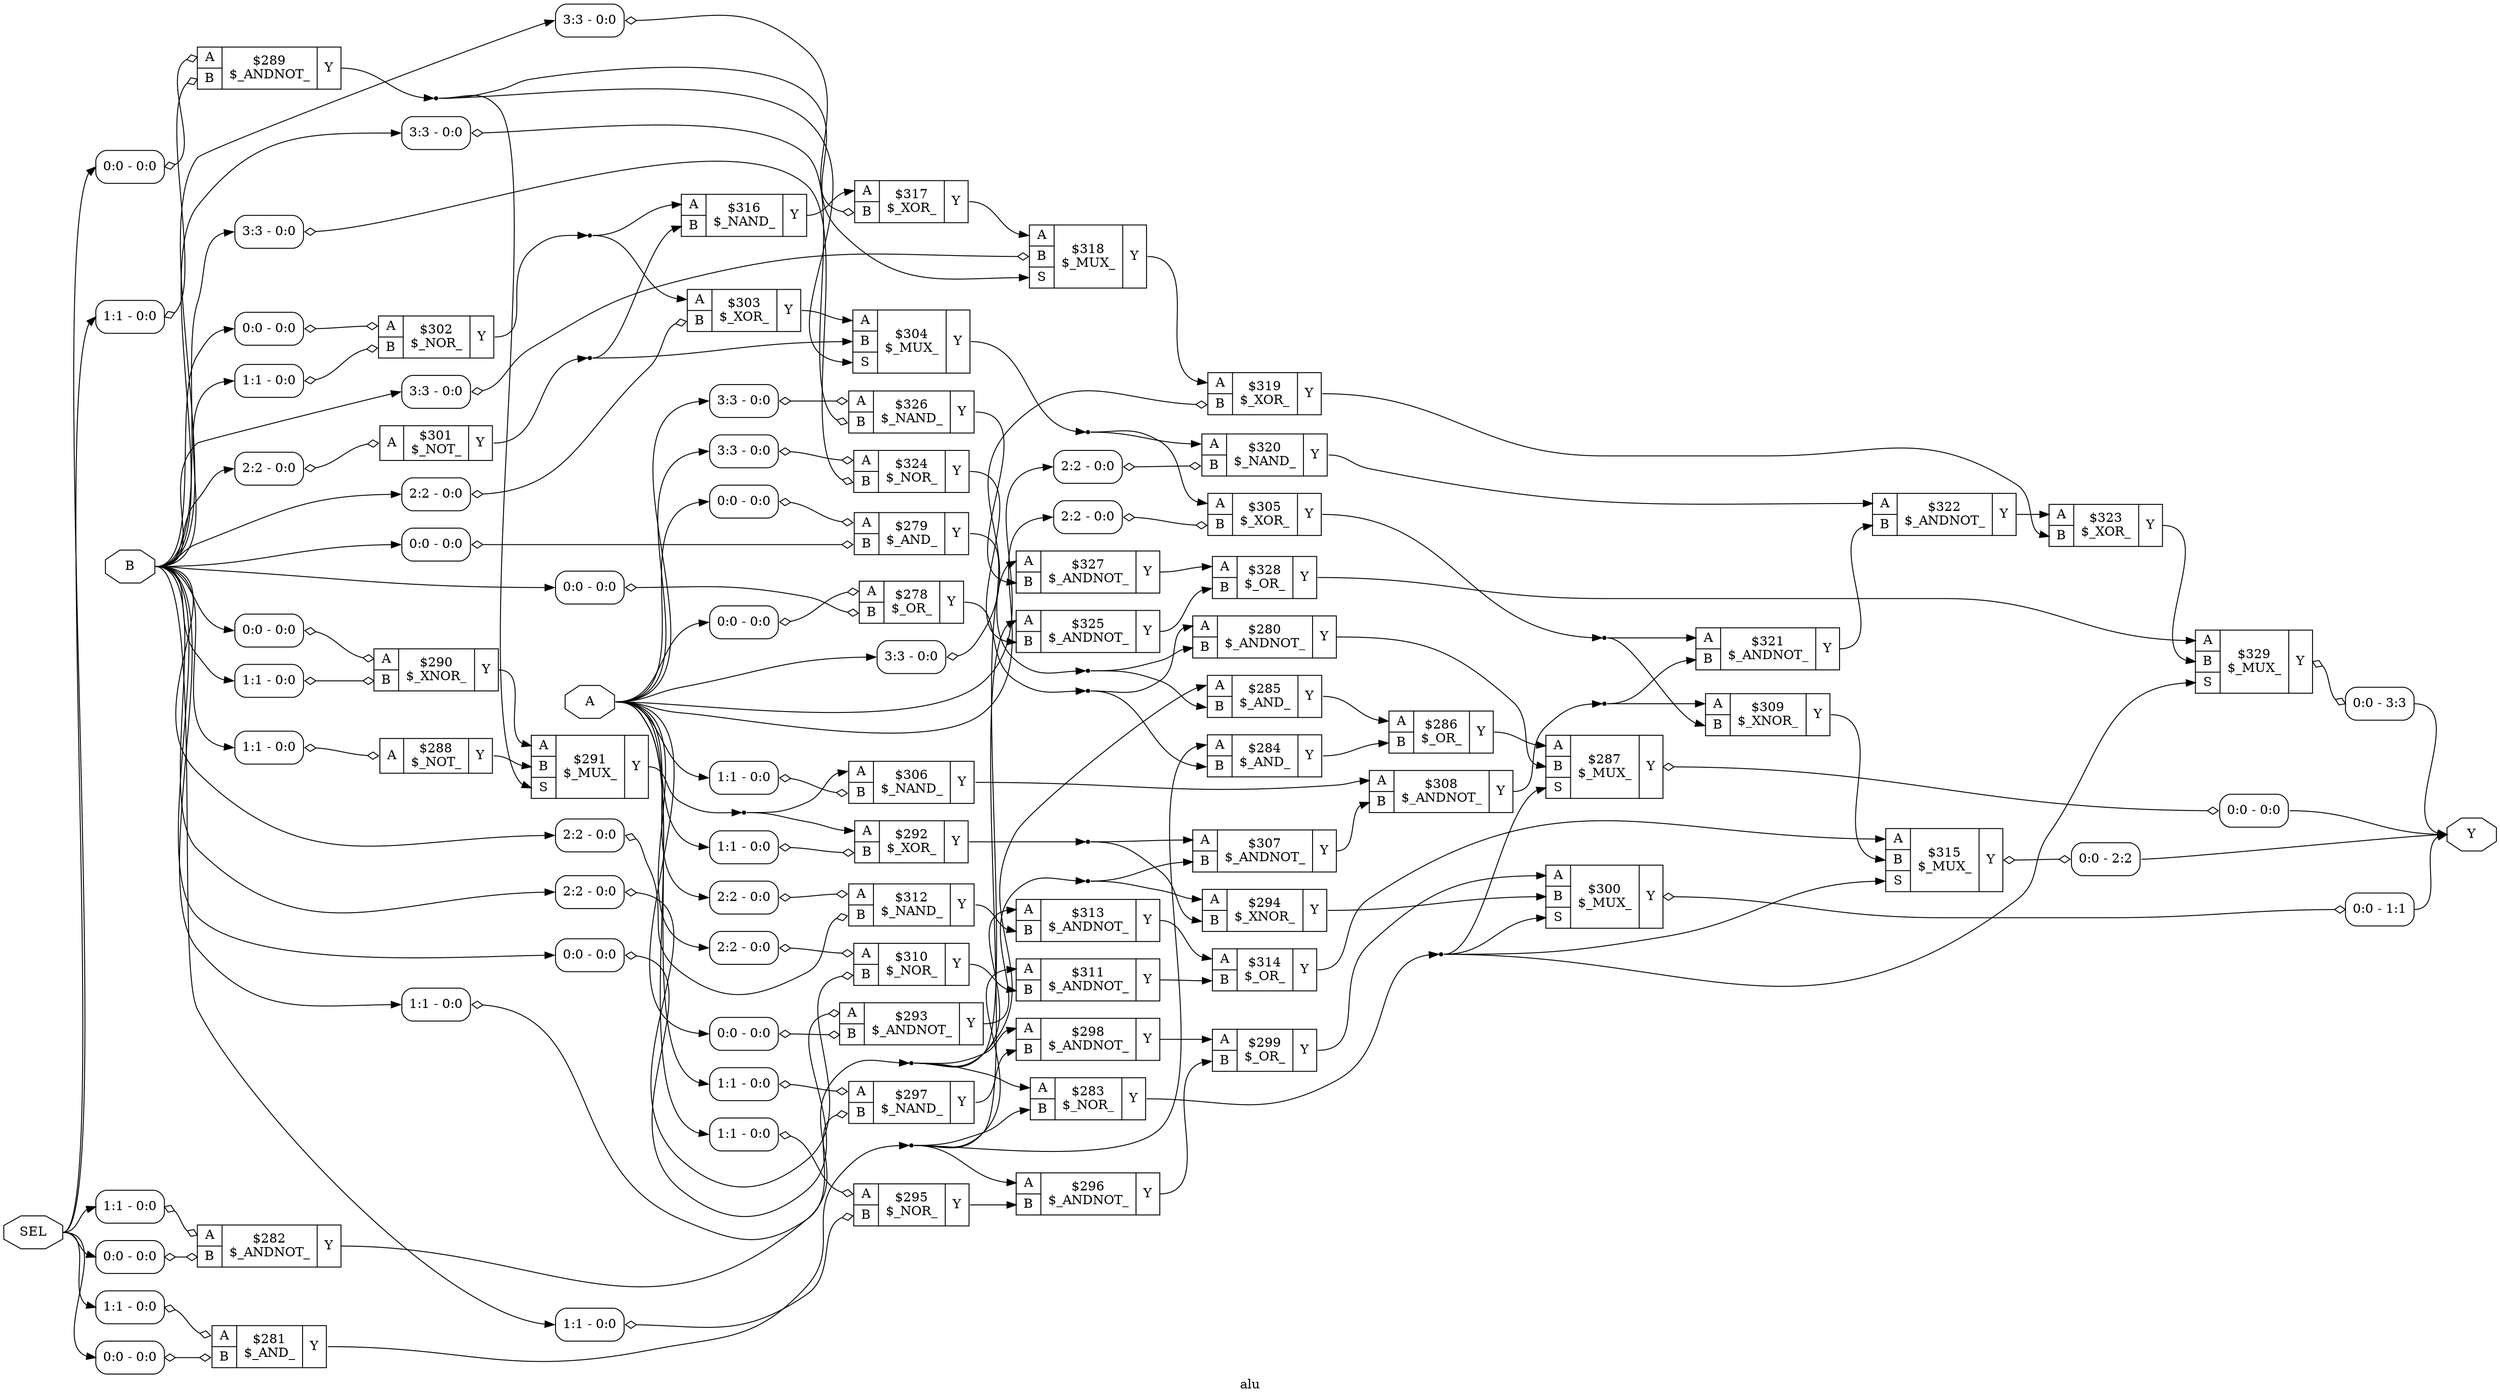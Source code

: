 digraph "alu" {
label="alu";
rankdir="LR";
remincross=true;
n49 [ shape=octagon, label="A", color="black", fontcolor="black" ];
n50 [ shape=octagon, label="B", color="black", fontcolor="black" ];
n51 [ shape=octagon, label="SEL", color="black", fontcolor="black" ];
n52 [ shape=octagon, label="Y", color="black", fontcolor="black" ];
c53 [ shape=record, label="{{<p49> A|<p50> B}|$278\n$_OR_|{<p52> Y}}",  ];
x0 [ shape=record, style=rounded, label="<s0> 0:0 - 0:0 ", color="black", fontcolor="black" ];
x0:e -> c53:p49:w [arrowhead=odiamond, arrowtail=odiamond, dir=both, color="black", fontcolor="black", label=""];
x1 [ shape=record, style=rounded, label="<s0> 0:0 - 0:0 ", color="black", fontcolor="black" ];
x1:e -> c53:p50:w [arrowhead=odiamond, arrowtail=odiamond, dir=both, color="black", fontcolor="black", label=""];
c54 [ shape=record, label="{{<p49> A|<p50> B}|$279\n$_AND_|{<p52> Y}}",  ];
x2 [ shape=record, style=rounded, label="<s0> 0:0 - 0:0 ", color="black", fontcolor="black" ];
x2:e -> c54:p49:w [arrowhead=odiamond, arrowtail=odiamond, dir=both, color="black", fontcolor="black", label=""];
x3 [ shape=record, style=rounded, label="<s0> 0:0 - 0:0 ", color="black", fontcolor="black" ];
x3:e -> c54:p50:w [arrowhead=odiamond, arrowtail=odiamond, dir=both, color="black", fontcolor="black", label=""];
c55 [ shape=record, label="{{<p49> A|<p50> B}|$280\n$_ANDNOT_|{<p52> Y}}",  ];
c56 [ shape=record, label="{{<p49> A|<p50> B}|$281\n$_AND_|{<p52> Y}}",  ];
x4 [ shape=record, style=rounded, label="<s0> 1:1 - 0:0 ", color="black", fontcolor="black" ];
x4:e -> c56:p49:w [arrowhead=odiamond, arrowtail=odiamond, dir=both, color="black", fontcolor="black", label=""];
x5 [ shape=record, style=rounded, label="<s0> 0:0 - 0:0 ", color="black", fontcolor="black" ];
x5:e -> c56:p50:w [arrowhead=odiamond, arrowtail=odiamond, dir=both, color="black", fontcolor="black", label=""];
c57 [ shape=record, label="{{<p49> A|<p50> B}|$282\n$_ANDNOT_|{<p52> Y}}",  ];
x6 [ shape=record, style=rounded, label="<s0> 1:1 - 0:0 ", color="black", fontcolor="black" ];
x6:e -> c57:p49:w [arrowhead=odiamond, arrowtail=odiamond, dir=both, color="black", fontcolor="black", label=""];
x7 [ shape=record, style=rounded, label="<s0> 0:0 - 0:0 ", color="black", fontcolor="black" ];
x7:e -> c57:p50:w [arrowhead=odiamond, arrowtail=odiamond, dir=both, color="black", fontcolor="black", label=""];
c58 [ shape=record, label="{{<p49> A|<p50> B}|$283\n$_NOR_|{<p52> Y}}",  ];
c59 [ shape=record, label="{{<p49> A|<p50> B}|$284\n$_AND_|{<p52> Y}}",  ];
c60 [ shape=record, label="{{<p49> A|<p50> B}|$285\n$_AND_|{<p52> Y}}",  ];
c61 [ shape=record, label="{{<p49> A|<p50> B}|$286\n$_OR_|{<p52> Y}}",  ];
c63 [ shape=record, label="{{<p49> A|<p50> B|<p62> S}|$287\n$_MUX_|{<p52> Y}}",  ];
x8 [ shape=record, style=rounded, label="<s0> 0:0 - 0:0 ", color="black", fontcolor="black" ];
c63:p52:e -> x8:w [arrowhead=odiamond, arrowtail=odiamond, dir=both, color="black", fontcolor="black", label=""];
c64 [ shape=record, label="{{<p49> A}|$288\n$_NOT_|{<p52> Y}}",  ];
x9 [ shape=record, style=rounded, label="<s0> 1:1 - 0:0 ", color="black", fontcolor="black" ];
x9:e -> c64:p49:w [arrowhead=odiamond, arrowtail=odiamond, dir=both, color="black", fontcolor="black", label=""];
c65 [ shape=record, label="{{<p49> A|<p50> B}|$289\n$_ANDNOT_|{<p52> Y}}",  ];
x10 [ shape=record, style=rounded, label="<s0> 0:0 - 0:0 ", color="black", fontcolor="black" ];
x10:e -> c65:p49:w [arrowhead=odiamond, arrowtail=odiamond, dir=both, color="black", fontcolor="black", label=""];
x11 [ shape=record, style=rounded, label="<s0> 1:1 - 0:0 ", color="black", fontcolor="black" ];
x11:e -> c65:p50:w [arrowhead=odiamond, arrowtail=odiamond, dir=both, color="black", fontcolor="black", label=""];
c66 [ shape=record, label="{{<p49> A|<p50> B}|$290\n$_XNOR_|{<p52> Y}}",  ];
x12 [ shape=record, style=rounded, label="<s0> 0:0 - 0:0 ", color="black", fontcolor="black" ];
x12:e -> c66:p49:w [arrowhead=odiamond, arrowtail=odiamond, dir=both, color="black", fontcolor="black", label=""];
x13 [ shape=record, style=rounded, label="<s0> 1:1 - 0:0 ", color="black", fontcolor="black" ];
x13:e -> c66:p50:w [arrowhead=odiamond, arrowtail=odiamond, dir=both, color="black", fontcolor="black", label=""];
c67 [ shape=record, label="{{<p49> A|<p50> B|<p62> S}|$291\n$_MUX_|{<p52> Y}}",  ];
c68 [ shape=record, label="{{<p49> A|<p50> B}|$292\n$_XOR_|{<p52> Y}}",  ];
x14 [ shape=record, style=rounded, label="<s0> 1:1 - 0:0 ", color="black", fontcolor="black" ];
x14:e -> c68:p50:w [arrowhead=odiamond, arrowtail=odiamond, dir=both, color="black", fontcolor="black", label=""];
c69 [ shape=record, label="{{<p49> A|<p50> B}|$293\n$_ANDNOT_|{<p52> Y}}",  ];
x15 [ shape=record, style=rounded, label="<s0> 0:0 - 0:0 ", color="black", fontcolor="black" ];
x15:e -> c69:p49:w [arrowhead=odiamond, arrowtail=odiamond, dir=both, color="black", fontcolor="black", label=""];
x16 [ shape=record, style=rounded, label="<s0> 0:0 - 0:0 ", color="black", fontcolor="black" ];
x16:e -> c69:p50:w [arrowhead=odiamond, arrowtail=odiamond, dir=both, color="black", fontcolor="black", label=""];
c70 [ shape=record, label="{{<p49> A|<p50> B}|$294\n$_XNOR_|{<p52> Y}}",  ];
c71 [ shape=record, label="{{<p49> A|<p50> B}|$295\n$_NOR_|{<p52> Y}}",  ];
x17 [ shape=record, style=rounded, label="<s0> 1:1 - 0:0 ", color="black", fontcolor="black" ];
x17:e -> c71:p49:w [arrowhead=odiamond, arrowtail=odiamond, dir=both, color="black", fontcolor="black", label=""];
x18 [ shape=record, style=rounded, label="<s0> 1:1 - 0:0 ", color="black", fontcolor="black" ];
x18:e -> c71:p50:w [arrowhead=odiamond, arrowtail=odiamond, dir=both, color="black", fontcolor="black", label=""];
c72 [ shape=record, label="{{<p49> A|<p50> B}|$296\n$_ANDNOT_|{<p52> Y}}",  ];
c73 [ shape=record, label="{{<p49> A|<p50> B}|$297\n$_NAND_|{<p52> Y}}",  ];
x19 [ shape=record, style=rounded, label="<s0> 1:1 - 0:0 ", color="black", fontcolor="black" ];
x19:e -> c73:p49:w [arrowhead=odiamond, arrowtail=odiamond, dir=both, color="black", fontcolor="black", label=""];
x20 [ shape=record, style=rounded, label="<s0> 1:1 - 0:0 ", color="black", fontcolor="black" ];
x20:e -> c73:p50:w [arrowhead=odiamond, arrowtail=odiamond, dir=both, color="black", fontcolor="black", label=""];
c74 [ shape=record, label="{{<p49> A|<p50> B}|$298\n$_ANDNOT_|{<p52> Y}}",  ];
c75 [ shape=record, label="{{<p49> A|<p50> B}|$299\n$_OR_|{<p52> Y}}",  ];
c76 [ shape=record, label="{{<p49> A|<p50> B|<p62> S}|$300\n$_MUX_|{<p52> Y}}",  ];
x21 [ shape=record, style=rounded, label="<s0> 0:0 - 1:1 ", color="black", fontcolor="black" ];
c76:p52:e -> x21:w [arrowhead=odiamond, arrowtail=odiamond, dir=both, color="black", fontcolor="black", label=""];
c77 [ shape=record, label="{{<p49> A}|$301\n$_NOT_|{<p52> Y}}",  ];
x22 [ shape=record, style=rounded, label="<s0> 2:2 - 0:0 ", color="black", fontcolor="black" ];
x22:e -> c77:p49:w [arrowhead=odiamond, arrowtail=odiamond, dir=both, color="black", fontcolor="black", label=""];
c78 [ shape=record, label="{{<p49> A|<p50> B}|$302\n$_NOR_|{<p52> Y}}",  ];
x23 [ shape=record, style=rounded, label="<s0> 0:0 - 0:0 ", color="black", fontcolor="black" ];
x23:e -> c78:p49:w [arrowhead=odiamond, arrowtail=odiamond, dir=both, color="black", fontcolor="black", label=""];
x24 [ shape=record, style=rounded, label="<s0> 1:1 - 0:0 ", color="black", fontcolor="black" ];
x24:e -> c78:p50:w [arrowhead=odiamond, arrowtail=odiamond, dir=both, color="black", fontcolor="black", label=""];
c79 [ shape=record, label="{{<p49> A|<p50> B}|$303\n$_XOR_|{<p52> Y}}",  ];
x25 [ shape=record, style=rounded, label="<s0> 2:2 - 0:0 ", color="black", fontcolor="black" ];
x25:e -> c79:p50:w [arrowhead=odiamond, arrowtail=odiamond, dir=both, color="black", fontcolor="black", label=""];
c80 [ shape=record, label="{{<p49> A|<p50> B|<p62> S}|$304\n$_MUX_|{<p52> Y}}",  ];
c81 [ shape=record, label="{{<p49> A|<p50> B}|$305\n$_XOR_|{<p52> Y}}",  ];
x26 [ shape=record, style=rounded, label="<s0> 2:2 - 0:0 ", color="black", fontcolor="black" ];
x26:e -> c81:p50:w [arrowhead=odiamond, arrowtail=odiamond, dir=both, color="black", fontcolor="black", label=""];
c82 [ shape=record, label="{{<p49> A|<p50> B}|$306\n$_NAND_|{<p52> Y}}",  ];
x27 [ shape=record, style=rounded, label="<s0> 1:1 - 0:0 ", color="black", fontcolor="black" ];
x27:e -> c82:p50:w [arrowhead=odiamond, arrowtail=odiamond, dir=both, color="black", fontcolor="black", label=""];
c83 [ shape=record, label="{{<p49> A|<p50> B}|$307\n$_ANDNOT_|{<p52> Y}}",  ];
c84 [ shape=record, label="{{<p49> A|<p50> B}|$308\n$_ANDNOT_|{<p52> Y}}",  ];
c85 [ shape=record, label="{{<p49> A|<p50> B}|$309\n$_XNOR_|{<p52> Y}}",  ];
c86 [ shape=record, label="{{<p49> A|<p50> B}|$310\n$_NOR_|{<p52> Y}}",  ];
x28 [ shape=record, style=rounded, label="<s0> 2:2 - 0:0 ", color="black", fontcolor="black" ];
x28:e -> c86:p49:w [arrowhead=odiamond, arrowtail=odiamond, dir=both, color="black", fontcolor="black", label=""];
x29 [ shape=record, style=rounded, label="<s0> 2:2 - 0:0 ", color="black", fontcolor="black" ];
x29:e -> c86:p50:w [arrowhead=odiamond, arrowtail=odiamond, dir=both, color="black", fontcolor="black", label=""];
c87 [ shape=record, label="{{<p49> A|<p50> B}|$311\n$_ANDNOT_|{<p52> Y}}",  ];
c88 [ shape=record, label="{{<p49> A|<p50> B}|$312\n$_NAND_|{<p52> Y}}",  ];
x30 [ shape=record, style=rounded, label="<s0> 2:2 - 0:0 ", color="black", fontcolor="black" ];
x30:e -> c88:p49:w [arrowhead=odiamond, arrowtail=odiamond, dir=both, color="black", fontcolor="black", label=""];
x31 [ shape=record, style=rounded, label="<s0> 2:2 - 0:0 ", color="black", fontcolor="black" ];
x31:e -> c88:p50:w [arrowhead=odiamond, arrowtail=odiamond, dir=both, color="black", fontcolor="black", label=""];
c89 [ shape=record, label="{{<p49> A|<p50> B}|$313\n$_ANDNOT_|{<p52> Y}}",  ];
c90 [ shape=record, label="{{<p49> A|<p50> B}|$314\n$_OR_|{<p52> Y}}",  ];
c91 [ shape=record, label="{{<p49> A|<p50> B|<p62> S}|$315\n$_MUX_|{<p52> Y}}",  ];
x32 [ shape=record, style=rounded, label="<s0> 0:0 - 2:2 ", color="black", fontcolor="black" ];
c91:p52:e -> x32:w [arrowhead=odiamond, arrowtail=odiamond, dir=both, color="black", fontcolor="black", label=""];
c92 [ shape=record, label="{{<p49> A|<p50> B}|$316\n$_NAND_|{<p52> Y}}",  ];
c93 [ shape=record, label="{{<p49> A|<p50> B}|$317\n$_XOR_|{<p52> Y}}",  ];
x33 [ shape=record, style=rounded, label="<s0> 3:3 - 0:0 ", color="black", fontcolor="black" ];
x33:e -> c93:p50:w [arrowhead=odiamond, arrowtail=odiamond, dir=both, color="black", fontcolor="black", label=""];
c94 [ shape=record, label="{{<p49> A|<p50> B|<p62> S}|$318\n$_MUX_|{<p52> Y}}",  ];
x34 [ shape=record, style=rounded, label="<s0> 3:3 - 0:0 ", color="black", fontcolor="black" ];
x34:e -> c94:p50:w [arrowhead=odiamond, arrowtail=odiamond, dir=both, color="black", fontcolor="black", label=""];
c95 [ shape=record, label="{{<p49> A|<p50> B}|$319\n$_XOR_|{<p52> Y}}",  ];
x35 [ shape=record, style=rounded, label="<s0> 3:3 - 0:0 ", color="black", fontcolor="black" ];
x35:e -> c95:p50:w [arrowhead=odiamond, arrowtail=odiamond, dir=both, color="black", fontcolor="black", label=""];
c96 [ shape=record, label="{{<p49> A|<p50> B}|$320\n$_NAND_|{<p52> Y}}",  ];
x36 [ shape=record, style=rounded, label="<s0> 2:2 - 0:0 ", color="black", fontcolor="black" ];
x36:e -> c96:p50:w [arrowhead=odiamond, arrowtail=odiamond, dir=both, color="black", fontcolor="black", label=""];
c97 [ shape=record, label="{{<p49> A|<p50> B}|$321\n$_ANDNOT_|{<p52> Y}}",  ];
c98 [ shape=record, label="{{<p49> A|<p50> B}|$322\n$_ANDNOT_|{<p52> Y}}",  ];
c99 [ shape=record, label="{{<p49> A|<p50> B}|$323\n$_XOR_|{<p52> Y}}",  ];
c100 [ shape=record, label="{{<p49> A|<p50> B}|$324\n$_NOR_|{<p52> Y}}",  ];
x37 [ shape=record, style=rounded, label="<s0> 3:3 - 0:0 ", color="black", fontcolor="black" ];
x37:e -> c100:p49:w [arrowhead=odiamond, arrowtail=odiamond, dir=both, color="black", fontcolor="black", label=""];
x38 [ shape=record, style=rounded, label="<s0> 3:3 - 0:0 ", color="black", fontcolor="black" ];
x38:e -> c100:p50:w [arrowhead=odiamond, arrowtail=odiamond, dir=both, color="black", fontcolor="black", label=""];
c101 [ shape=record, label="{{<p49> A|<p50> B}|$325\n$_ANDNOT_|{<p52> Y}}",  ];
c102 [ shape=record, label="{{<p49> A|<p50> B}|$326\n$_NAND_|{<p52> Y}}",  ];
x39 [ shape=record, style=rounded, label="<s0> 3:3 - 0:0 ", color="black", fontcolor="black" ];
x39:e -> c102:p49:w [arrowhead=odiamond, arrowtail=odiamond, dir=both, color="black", fontcolor="black", label=""];
x40 [ shape=record, style=rounded, label="<s0> 3:3 - 0:0 ", color="black", fontcolor="black" ];
x40:e -> c102:p50:w [arrowhead=odiamond, arrowtail=odiamond, dir=both, color="black", fontcolor="black", label=""];
c103 [ shape=record, label="{{<p49> A|<p50> B}|$327\n$_ANDNOT_|{<p52> Y}}",  ];
c104 [ shape=record, label="{{<p49> A|<p50> B}|$328\n$_OR_|{<p52> Y}}",  ];
c105 [ shape=record, label="{{<p49> A|<p50> B|<p62> S}|$329\n$_MUX_|{<p52> Y}}",  ];
x41 [ shape=record, style=rounded, label="<s0> 0:0 - 3:3 ", color="black", fontcolor="black" ];
c105:p52:e -> x41:w [arrowhead=odiamond, arrowtail=odiamond, dir=both, color="black", fontcolor="black", label=""];
n1 [ shape=point ];
c53:p52:e -> n1:w [color="black", fontcolor="black", label=""];
n1:e -> c55:p49:w [color="black", fontcolor="black", label=""];
n1:e -> c59:p50:w [color="black", fontcolor="black", label=""];
c64:p52:e -> c67:p50:w [color="black", fontcolor="black", label=""];
n11 [ shape=point ];
c65:p52:e -> n11:w [color="black", fontcolor="black", label=""];
n11:e -> c67:p62:w [color="black", fontcolor="black", label=""];
n11:e -> c80:p62:w [color="black", fontcolor="black", label=""];
n11:e -> c94:p62:w [color="black", fontcolor="black", label=""];
c66:p52:e -> c67:p49:w [color="black", fontcolor="black", label=""];
n13 [ shape=point ];
c67:p52:e -> n13:w [color="black", fontcolor="black", label=""];
n13:e -> c68:p49:w [color="black", fontcolor="black", label=""];
n13:e -> c82:p49:w [color="black", fontcolor="black", label=""];
n14 [ shape=point ];
c68:p52:e -> n14:w [color="black", fontcolor="black", label=""];
n14:e -> c70:p50:w [color="black", fontcolor="black", label=""];
n14:e -> c83:p49:w [color="black", fontcolor="black", label=""];
n15 [ shape=point ];
c69:p52:e -> n15:w [color="black", fontcolor="black", label=""];
n15:e -> c70:p49:w [color="black", fontcolor="black", label=""];
n15:e -> c83:p50:w [color="black", fontcolor="black", label=""];
c70:p52:e -> c76:p50:w [color="black", fontcolor="black", label=""];
c71:p52:e -> c72:p50:w [color="black", fontcolor="black", label=""];
c72:p52:e -> c75:p50:w [color="black", fontcolor="black", label=""];
c73:p52:e -> c74:p50:w [color="black", fontcolor="black", label=""];
n2 [ shape=point ];
c54:p52:e -> n2:w [color="black", fontcolor="black", label=""];
n2:e -> c55:p50:w [color="black", fontcolor="black", label=""];
n2:e -> c60:p50:w [color="black", fontcolor="black", label=""];
c74:p52:e -> c75:p49:w [color="black", fontcolor="black", label=""];
c75:p52:e -> c76:p49:w [color="black", fontcolor="black", label=""];
n22 [ shape=point ];
c77:p52:e -> n22:w [color="black", fontcolor="black", label=""];
n22:e -> c80:p50:w [color="black", fontcolor="black", label=""];
n22:e -> c92:p50:w [color="black", fontcolor="black", label=""];
n23 [ shape=point ];
c78:p52:e -> n23:w [color="black", fontcolor="black", label=""];
n23:e -> c79:p49:w [color="black", fontcolor="black", label=""];
n23:e -> c92:p49:w [color="black", fontcolor="black", label=""];
c79:p52:e -> c80:p49:w [color="black", fontcolor="black", label=""];
n25 [ shape=point ];
c80:p52:e -> n25:w [color="black", fontcolor="black", label=""];
n25:e -> c81:p49:w [color="black", fontcolor="black", label=""];
n25:e -> c96:p49:w [color="black", fontcolor="black", label=""];
n26 [ shape=point ];
c81:p52:e -> n26:w [color="black", fontcolor="black", label=""];
n26:e -> c85:p50:w [color="black", fontcolor="black", label=""];
n26:e -> c97:p49:w [color="black", fontcolor="black", label=""];
c82:p52:e -> c84:p49:w [color="black", fontcolor="black", label=""];
c83:p52:e -> c84:p50:w [color="black", fontcolor="black", label=""];
n29 [ shape=point ];
c84:p52:e -> n29:w [color="black", fontcolor="black", label=""];
n29:e -> c85:p49:w [color="black", fontcolor="black", label=""];
n29:e -> c97:p50:w [color="black", fontcolor="black", label=""];
c55:p52:e -> c63:p50:w [color="black", fontcolor="black", label=""];
c85:p52:e -> c91:p50:w [color="black", fontcolor="black", label=""];
c86:p52:e -> c87:p50:w [color="black", fontcolor="black", label=""];
c87:p52:e -> c90:p50:w [color="black", fontcolor="black", label=""];
c88:p52:e -> c89:p50:w [color="black", fontcolor="black", label=""];
c89:p52:e -> c90:p49:w [color="black", fontcolor="black", label=""];
c90:p52:e -> c91:p49:w [color="black", fontcolor="black", label=""];
c92:p52:e -> c93:p49:w [color="black", fontcolor="black", label=""];
c93:p52:e -> c94:p49:w [color="black", fontcolor="black", label=""];
c94:p52:e -> c95:p49:w [color="black", fontcolor="black", label=""];
c95:p52:e -> c99:p50:w [color="black", fontcolor="black", label=""];
n4 [ shape=point ];
c56:p52:e -> n4:w [color="black", fontcolor="black", label=""];
n4:e -> c101:p49:w [color="black", fontcolor="black", label=""];
n4:e -> c58:p50:w [color="black", fontcolor="black", label=""];
n4:e -> c59:p49:w [color="black", fontcolor="black", label=""];
n4:e -> c72:p49:w [color="black", fontcolor="black", label=""];
n4:e -> c87:p49:w [color="black", fontcolor="black", label=""];
c96:p52:e -> c98:p49:w [color="black", fontcolor="black", label=""];
c97:p52:e -> c98:p50:w [color="black", fontcolor="black", label=""];
c98:p52:e -> c99:p49:w [color="black", fontcolor="black", label=""];
c99:p52:e -> c105:p50:w [color="black", fontcolor="black", label=""];
c100:p52:e -> c101:p50:w [color="black", fontcolor="black", label=""];
c101:p52:e -> c104:p50:w [color="black", fontcolor="black", label=""];
c102:p52:e -> c103:p50:w [color="black", fontcolor="black", label=""];
c103:p52:e -> c104:p49:w [color="black", fontcolor="black", label=""];
c104:p52:e -> c105:p49:w [color="black", fontcolor="black", label=""];
n49:e -> x0:s0:w [color="black", fontcolor="black", label=""];
n49:e -> x14:s0:w [color="black", fontcolor="black", label=""];
n49:e -> x16:s0:w [color="black", fontcolor="black", label=""];
n49:e -> x17:s0:w [color="black", fontcolor="black", label=""];
n49:e -> x19:s0:w [color="black", fontcolor="black", label=""];
n49:e -> x26:s0:w [color="black", fontcolor="black", label=""];
n49:e -> x27:s0:w [color="black", fontcolor="black", label=""];
n49:e -> x28:s0:w [color="black", fontcolor="black", label=""];
n49:e -> x2:s0:w [color="black", fontcolor="black", label=""];
n49:e -> x30:s0:w [color="black", fontcolor="black", label=""];
n49:e -> x35:s0:w [color="black", fontcolor="black", label=""];
n49:e -> x36:s0:w [color="black", fontcolor="black", label=""];
n49:e -> x37:s0:w [color="black", fontcolor="black", label=""];
n49:e -> x39:s0:w [color="black", fontcolor="black", label=""];
n5 [ shape=point ];
c57:p52:e -> n5:w [color="black", fontcolor="black", label=""];
n5:e -> c103:p49:w [color="black", fontcolor="black", label=""];
n5:e -> c58:p49:w [color="black", fontcolor="black", label=""];
n5:e -> c60:p49:w [color="black", fontcolor="black", label=""];
n5:e -> c74:p49:w [color="black", fontcolor="black", label=""];
n5:e -> c89:p49:w [color="black", fontcolor="black", label=""];
n50:e -> x12:s0:w [color="black", fontcolor="black", label=""];
n50:e -> x13:s0:w [color="black", fontcolor="black", label=""];
n50:e -> x15:s0:w [color="black", fontcolor="black", label=""];
n50:e -> x18:s0:w [color="black", fontcolor="black", label=""];
n50:e -> x1:s0:w [color="black", fontcolor="black", label=""];
n50:e -> x20:s0:w [color="black", fontcolor="black", label=""];
n50:e -> x22:s0:w [color="black", fontcolor="black", label=""];
n50:e -> x23:s0:w [color="black", fontcolor="black", label=""];
n50:e -> x24:s0:w [color="black", fontcolor="black", label=""];
n50:e -> x25:s0:w [color="black", fontcolor="black", label=""];
n50:e -> x29:s0:w [color="black", fontcolor="black", label=""];
n50:e -> x31:s0:w [color="black", fontcolor="black", label=""];
n50:e -> x33:s0:w [color="black", fontcolor="black", label=""];
n50:e -> x34:s0:w [color="black", fontcolor="black", label=""];
n50:e -> x38:s0:w [color="black", fontcolor="black", label=""];
n50:e -> x3:s0:w [color="black", fontcolor="black", label=""];
n50:e -> x40:s0:w [color="black", fontcolor="black", label=""];
n50:e -> x9:s0:w [color="black", fontcolor="black", label=""];
n51:e -> x10:s0:w [color="black", fontcolor="black", label=""];
n51:e -> x11:s0:w [color="black", fontcolor="black", label=""];
n51:e -> x4:s0:w [color="black", fontcolor="black", label=""];
n51:e -> x5:s0:w [color="black", fontcolor="black", label=""];
n51:e -> x6:s0:w [color="black", fontcolor="black", label=""];
n51:e -> x7:s0:w [color="black", fontcolor="black", label=""];
x21:s0:e -> n52:w [color="black", fontcolor="black", label=""];
x32:s0:e -> n52:w [color="black", fontcolor="black", label=""];
x41:s0:e -> n52:w [color="black", fontcolor="black", label=""];
x8:s0:e -> n52:w [color="black", fontcolor="black", label=""];
n6 [ shape=point ];
c58:p52:e -> n6:w [color="black", fontcolor="black", label=""];
n6:e -> c105:p62:w [color="black", fontcolor="black", label=""];
n6:e -> c63:p62:w [color="black", fontcolor="black", label=""];
n6:e -> c76:p62:w [color="black", fontcolor="black", label=""];
n6:e -> c91:p62:w [color="black", fontcolor="black", label=""];
c59:p52:e -> c61:p50:w [color="black", fontcolor="black", label=""];
c60:p52:e -> c61:p49:w [color="black", fontcolor="black", label=""];
c61:p52:e -> c63:p49:w [color="black", fontcolor="black", label=""];
}

